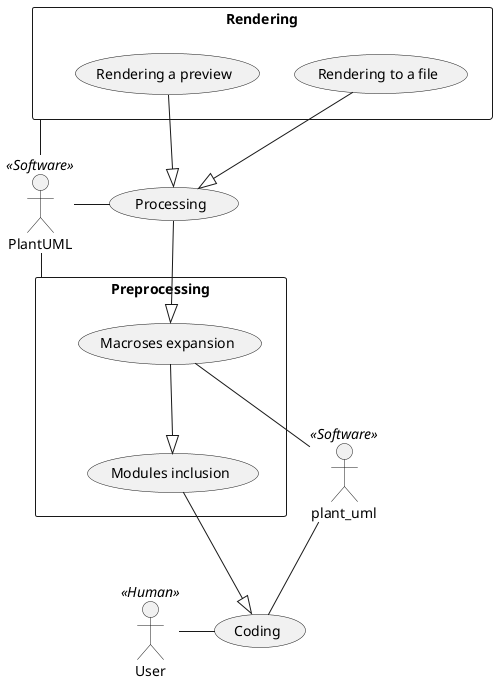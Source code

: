 @startuml software_interface

rectangle Rendering {
    usecase "Rendering to a file" as FR
    
    usecase "Rendering a preview" as PR
}

usecase Processing

FR --|> Processing

PR --|> Processing

rectangle Preprocessing {
    usecase "Macroses expansion" as ME
    
    usecase "Modules inclusion" as Import
    
    ME --|> Import
}

Processing --|> ME

usecase Coding

Import --|> Coding

actor PlantUML <<Software>>

Rendering -- PlantUML

PlantUML -- Preprocessing

PlantUML - Processing

actor plant_uml <<Software>>

ME -- plant_uml

plant_uml -- Coding

actor User <<Human>>

User - Coding

@enduml